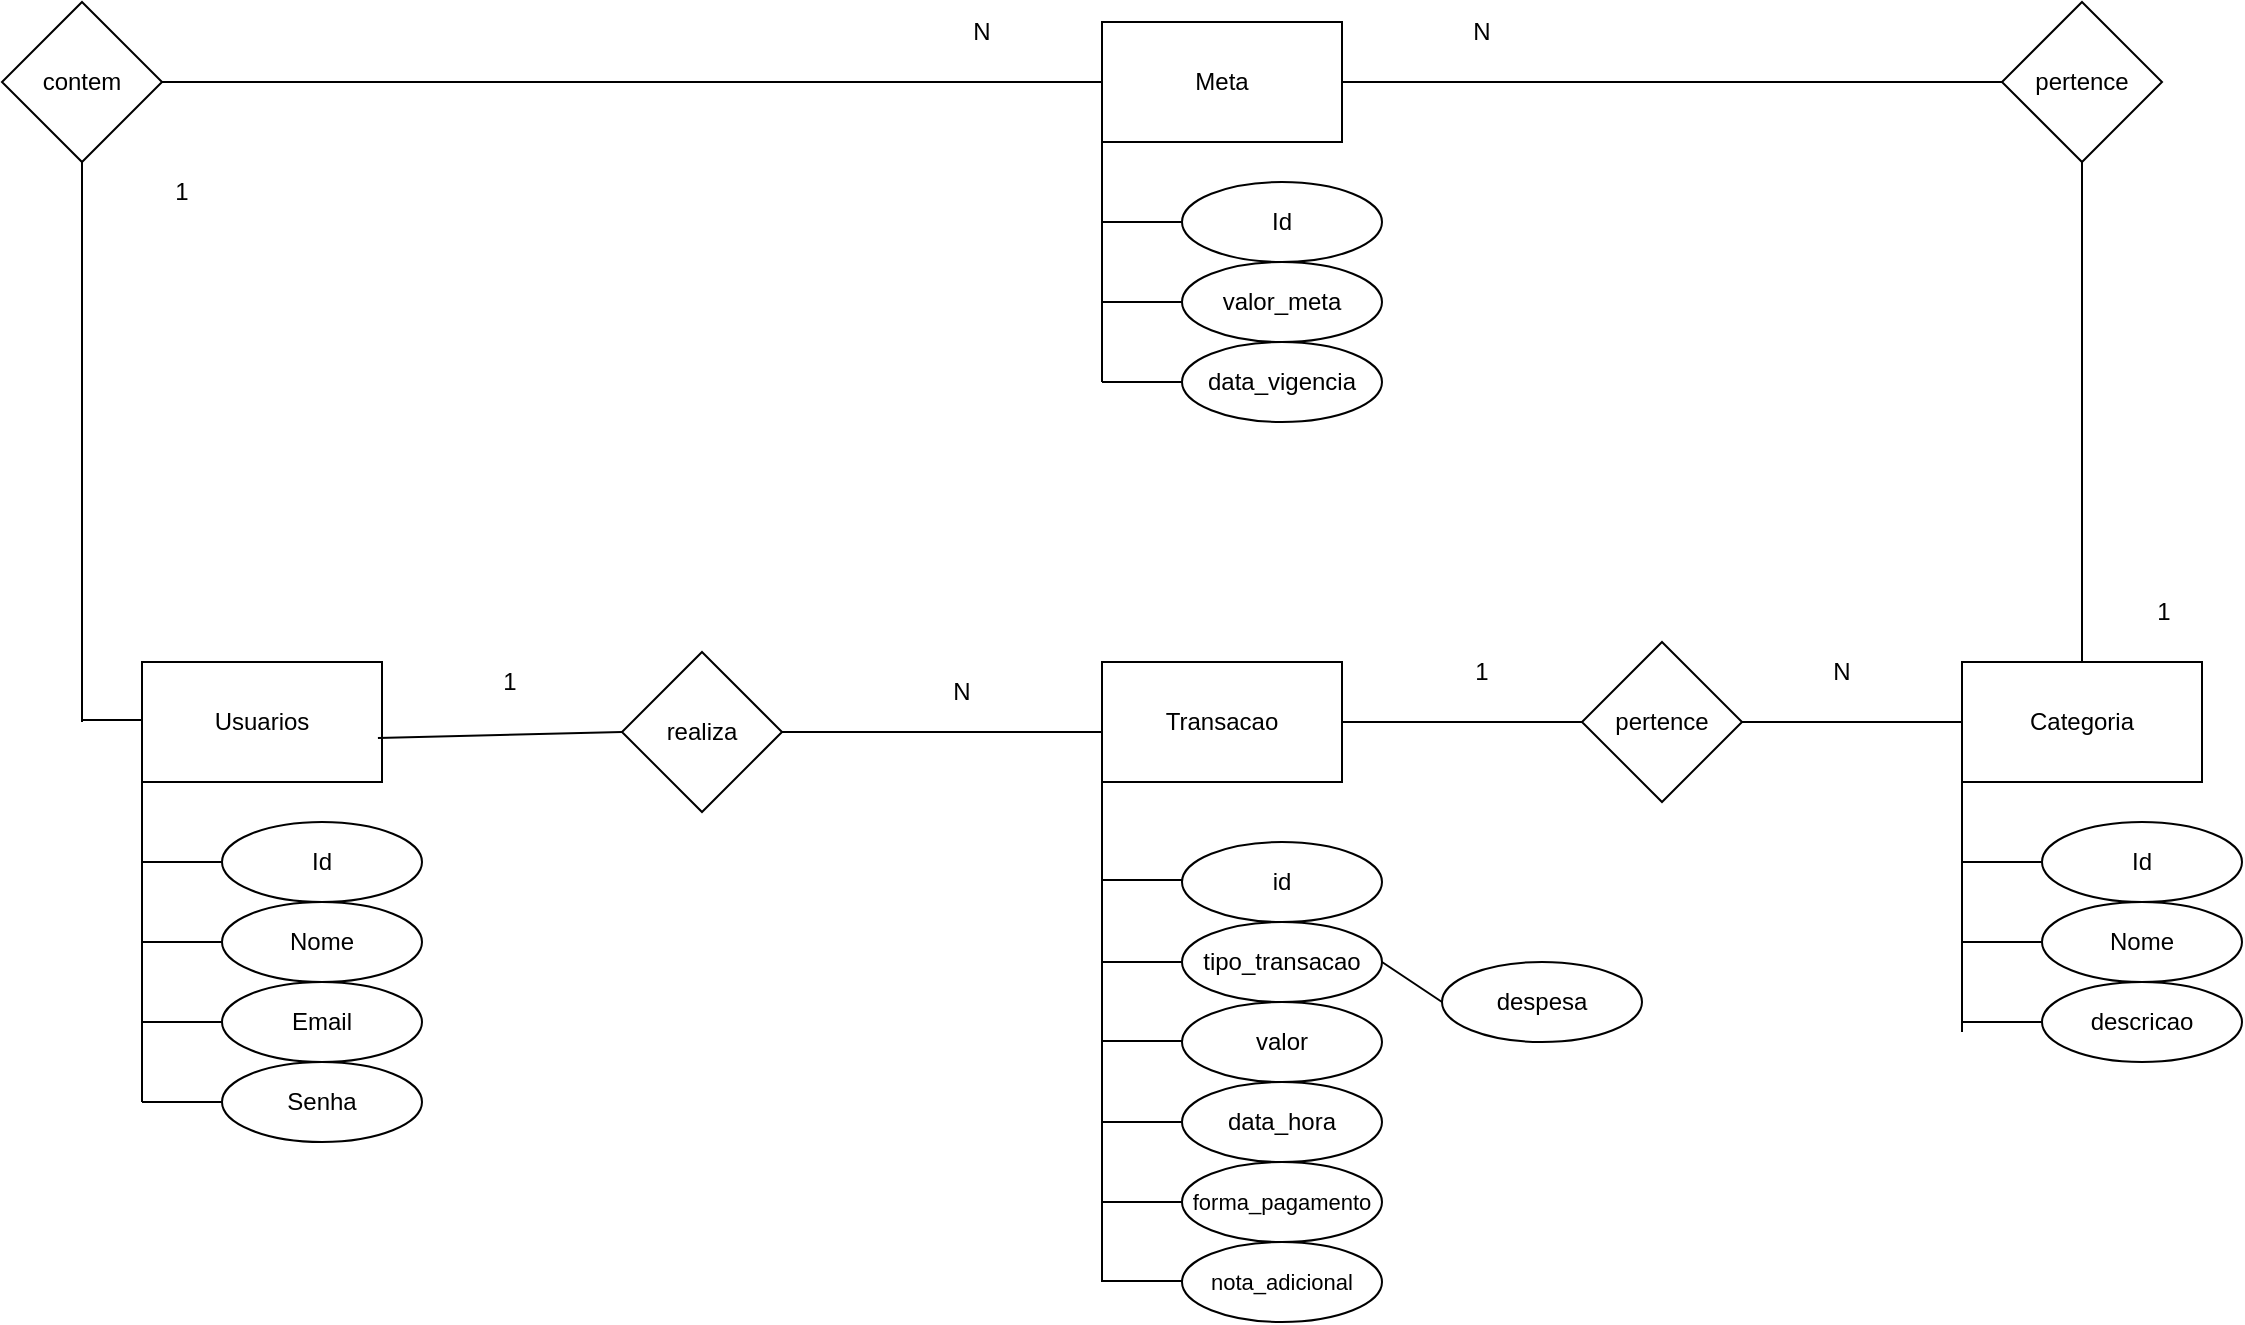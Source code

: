 <mxfile version="24.4.0" type="device">
  <diagram name="Página-1" id="egrFjmWI-UJNjW5RmXR0">
    <mxGraphModel dx="2074" dy="1907" grid="1" gridSize="10" guides="1" tooltips="1" connect="1" arrows="1" fold="1" page="1" pageScale="1" pageWidth="827" pageHeight="1169" math="0" shadow="0">
      <root>
        <mxCell id="0" />
        <mxCell id="1" parent="0" />
        <mxCell id="POeLBxjwD15rbcfgWVZ4-6" value="Usuarios" style="rounded=0;whiteSpace=wrap;html=1;" parent="1" vertex="1">
          <mxGeometry x="200" y="160" width="120" height="60" as="geometry" />
        </mxCell>
        <mxCell id="POeLBxjwD15rbcfgWVZ4-11" value="" style="endArrow=none;html=1;rounded=0;entryX=0;entryY=1;entryDx=0;entryDy=0;" parent="1" target="POeLBxjwD15rbcfgWVZ4-6" edge="1">
          <mxGeometry width="50" height="50" relative="1" as="geometry">
            <mxPoint x="200" y="380" as="sourcePoint" />
            <mxPoint x="410" y="280" as="targetPoint" />
          </mxGeometry>
        </mxCell>
        <mxCell id="POeLBxjwD15rbcfgWVZ4-13" value="" style="endArrow=none;html=1;rounded=0;" parent="1" edge="1">
          <mxGeometry width="50" height="50" relative="1" as="geometry">
            <mxPoint x="200" y="300" as="sourcePoint" />
            <mxPoint x="240" y="300" as="targetPoint" />
          </mxGeometry>
        </mxCell>
        <mxCell id="POeLBxjwD15rbcfgWVZ4-14" value="Nome" style="ellipse;whiteSpace=wrap;html=1;" parent="1" vertex="1">
          <mxGeometry x="240" y="280" width="100" height="40" as="geometry" />
        </mxCell>
        <mxCell id="POeLBxjwD15rbcfgWVZ4-15" value="" style="endArrow=none;html=1;rounded=0;" parent="1" edge="1">
          <mxGeometry width="50" height="50" relative="1" as="geometry">
            <mxPoint x="200" y="340" as="sourcePoint" />
            <mxPoint x="240" y="340" as="targetPoint" />
          </mxGeometry>
        </mxCell>
        <mxCell id="POeLBxjwD15rbcfgWVZ4-16" value="Email" style="ellipse;whiteSpace=wrap;html=1;" parent="1" vertex="1">
          <mxGeometry x="240" y="320" width="100" height="40" as="geometry" />
        </mxCell>
        <mxCell id="POeLBxjwD15rbcfgWVZ4-17" value="" style="endArrow=none;html=1;rounded=0;" parent="1" edge="1">
          <mxGeometry width="50" height="50" relative="1" as="geometry">
            <mxPoint x="200" y="380" as="sourcePoint" />
            <mxPoint x="240" y="380" as="targetPoint" />
          </mxGeometry>
        </mxCell>
        <mxCell id="POeLBxjwD15rbcfgWVZ4-18" value="Senha" style="ellipse;whiteSpace=wrap;html=1;" parent="1" vertex="1">
          <mxGeometry x="240" y="360" width="100" height="40" as="geometry" />
        </mxCell>
        <mxCell id="POeLBxjwD15rbcfgWVZ4-19" value="Transacao" style="rounded=0;whiteSpace=wrap;html=1;" parent="1" vertex="1">
          <mxGeometry x="680" y="160" width="120" height="60" as="geometry" />
        </mxCell>
        <mxCell id="POeLBxjwD15rbcfgWVZ4-20" value="" style="endArrow=none;html=1;rounded=0;entryX=0;entryY=1;entryDx=0;entryDy=0;" parent="1" target="POeLBxjwD15rbcfgWVZ4-19" edge="1">
          <mxGeometry width="50" height="50" relative="1" as="geometry">
            <mxPoint x="680" y="470" as="sourcePoint" />
            <mxPoint x="890" y="280" as="targetPoint" />
          </mxGeometry>
        </mxCell>
        <mxCell id="POeLBxjwD15rbcfgWVZ4-21" value="" style="endArrow=none;html=1;rounded=0;entryX=0;entryY=0.5;entryDx=0;entryDy=0;" parent="1" target="POeLBxjwD15rbcfgWVZ4-22" edge="1">
          <mxGeometry width="50" height="50" relative="1" as="geometry">
            <mxPoint x="680" y="310" as="sourcePoint" />
            <mxPoint x="720" y="350" as="targetPoint" />
          </mxGeometry>
        </mxCell>
        <mxCell id="POeLBxjwD15rbcfgWVZ4-22" value="tipo_transacao" style="ellipse;whiteSpace=wrap;html=1;" parent="1" vertex="1">
          <mxGeometry x="720" y="290" width="100" height="40" as="geometry" />
        </mxCell>
        <mxCell id="POeLBxjwD15rbcfgWVZ4-23" value="" style="endArrow=none;html=1;rounded=0;" parent="1" edge="1">
          <mxGeometry width="50" height="50" relative="1" as="geometry">
            <mxPoint x="680" y="390" as="sourcePoint" />
            <mxPoint x="720" y="390" as="targetPoint" />
          </mxGeometry>
        </mxCell>
        <mxCell id="POeLBxjwD15rbcfgWVZ4-24" value="valor" style="ellipse;whiteSpace=wrap;html=1;" parent="1" vertex="1">
          <mxGeometry x="720" y="330" width="100" height="40" as="geometry" />
        </mxCell>
        <mxCell id="POeLBxjwD15rbcfgWVZ4-25" value="" style="endArrow=none;html=1;rounded=0;" parent="1" edge="1">
          <mxGeometry width="50" height="50" relative="1" as="geometry">
            <mxPoint x="680" y="430" as="sourcePoint" />
            <mxPoint x="720" y="430" as="targetPoint" />
          </mxGeometry>
        </mxCell>
        <mxCell id="POeLBxjwD15rbcfgWVZ4-26" value="data_hora" style="ellipse;whiteSpace=wrap;html=1;" parent="1" vertex="1">
          <mxGeometry x="720" y="370" width="100" height="40" as="geometry" />
        </mxCell>
        <mxCell id="POeLBxjwD15rbcfgWVZ4-29" value="" style="endArrow=none;html=1;rounded=0;" parent="1" edge="1">
          <mxGeometry width="50" height="50" relative="1" as="geometry">
            <mxPoint x="200" y="260" as="sourcePoint" />
            <mxPoint x="240" y="260" as="targetPoint" />
          </mxGeometry>
        </mxCell>
        <mxCell id="POeLBxjwD15rbcfgWVZ4-30" value="Id" style="ellipse;whiteSpace=wrap;html=1;" parent="1" vertex="1">
          <mxGeometry x="240" y="240" width="100" height="40" as="geometry" />
        </mxCell>
        <mxCell id="POeLBxjwD15rbcfgWVZ4-31" value="id" style="ellipse;whiteSpace=wrap;html=1;" parent="1" vertex="1">
          <mxGeometry x="720" y="250" width="100" height="40" as="geometry" />
        </mxCell>
        <mxCell id="POeLBxjwD15rbcfgWVZ4-36" value="despesa" style="ellipse;whiteSpace=wrap;html=1;" parent="1" vertex="1">
          <mxGeometry x="850" y="310" width="100" height="40" as="geometry" />
        </mxCell>
        <mxCell id="POeLBxjwD15rbcfgWVZ4-37" value="" style="endArrow=none;html=1;rounded=0;entryX=0;entryY=0.5;entryDx=0;entryDy=0;" parent="1" target="POeLBxjwD15rbcfgWVZ4-36" edge="1">
          <mxGeometry width="50" height="50" relative="1" as="geometry">
            <mxPoint x="820" y="310" as="sourcePoint" />
            <mxPoint x="860" y="300" as="targetPoint" />
          </mxGeometry>
        </mxCell>
        <mxCell id="POeLBxjwD15rbcfgWVZ4-38" value="" style="endArrow=none;html=1;rounded=0;" parent="1" edge="1">
          <mxGeometry width="50" height="50" relative="1" as="geometry">
            <mxPoint x="680" y="269" as="sourcePoint" />
            <mxPoint x="720" y="269" as="targetPoint" />
          </mxGeometry>
        </mxCell>
        <mxCell id="POeLBxjwD15rbcfgWVZ4-39" value="&lt;font style=&quot;font-size: 11px;&quot;&gt;forma_pagamento&lt;/font&gt;" style="ellipse;whiteSpace=wrap;html=1;" parent="1" vertex="1">
          <mxGeometry x="720" y="410" width="100" height="40" as="geometry" />
        </mxCell>
        <mxCell id="POeLBxjwD15rbcfgWVZ4-40" value="&lt;span style=&quot;font-size: 11px;&quot;&gt;nota_adicional&lt;/span&gt;" style="ellipse;whiteSpace=wrap;html=1;" parent="1" vertex="1">
          <mxGeometry x="720" y="450" width="100" height="40" as="geometry" />
        </mxCell>
        <mxCell id="POeLBxjwD15rbcfgWVZ4-43" value="" style="endArrow=none;html=1;rounded=0;" parent="1" edge="1">
          <mxGeometry width="50" height="50" relative="1" as="geometry">
            <mxPoint x="680" y="469.5" as="sourcePoint" />
            <mxPoint x="720" y="469.5" as="targetPoint" />
          </mxGeometry>
        </mxCell>
        <mxCell id="POeLBxjwD15rbcfgWVZ4-46" value="Categoria" style="rounded=0;whiteSpace=wrap;html=1;" parent="1" vertex="1">
          <mxGeometry x="1110" y="160" width="120" height="60" as="geometry" />
        </mxCell>
        <mxCell id="POeLBxjwD15rbcfgWVZ4-47" value="" style="endArrow=none;html=1;rounded=0;entryX=0;entryY=1;entryDx=0;entryDy=0;" parent="1" target="POeLBxjwD15rbcfgWVZ4-46" edge="1">
          <mxGeometry width="50" height="50" relative="1" as="geometry">
            <mxPoint x="1110" y="345" as="sourcePoint" />
            <mxPoint x="1320" y="280" as="targetPoint" />
          </mxGeometry>
        </mxCell>
        <mxCell id="POeLBxjwD15rbcfgWVZ4-48" value="" style="endArrow=none;html=1;rounded=0;" parent="1" edge="1">
          <mxGeometry width="50" height="50" relative="1" as="geometry">
            <mxPoint x="1110" y="300" as="sourcePoint" />
            <mxPoint x="1150" y="300" as="targetPoint" />
          </mxGeometry>
        </mxCell>
        <mxCell id="POeLBxjwD15rbcfgWVZ4-49" value="Nome" style="ellipse;whiteSpace=wrap;html=1;" parent="1" vertex="1">
          <mxGeometry x="1150" y="280" width="100" height="40" as="geometry" />
        </mxCell>
        <mxCell id="POeLBxjwD15rbcfgWVZ4-50" value="" style="endArrow=none;html=1;rounded=0;" parent="1" edge="1">
          <mxGeometry width="50" height="50" relative="1" as="geometry">
            <mxPoint x="1110" y="340" as="sourcePoint" />
            <mxPoint x="1150" y="340" as="targetPoint" />
          </mxGeometry>
        </mxCell>
        <mxCell id="POeLBxjwD15rbcfgWVZ4-51" value="descricao" style="ellipse;whiteSpace=wrap;html=1;" parent="1" vertex="1">
          <mxGeometry x="1150" y="320" width="100" height="40" as="geometry" />
        </mxCell>
        <mxCell id="POeLBxjwD15rbcfgWVZ4-54" value="" style="endArrow=none;html=1;rounded=0;" parent="1" edge="1">
          <mxGeometry width="50" height="50" relative="1" as="geometry">
            <mxPoint x="1110" y="260" as="sourcePoint" />
            <mxPoint x="1150" y="260" as="targetPoint" />
          </mxGeometry>
        </mxCell>
        <mxCell id="POeLBxjwD15rbcfgWVZ4-55" value="Id" style="ellipse;whiteSpace=wrap;html=1;" parent="1" vertex="1">
          <mxGeometry x="1150" y="240" width="100" height="40" as="geometry" />
        </mxCell>
        <mxCell id="POeLBxjwD15rbcfgWVZ4-56" value="Meta" style="rounded=0;whiteSpace=wrap;html=1;" parent="1" vertex="1">
          <mxGeometry x="680" y="-160" width="120" height="60" as="geometry" />
        </mxCell>
        <mxCell id="POeLBxjwD15rbcfgWVZ4-57" value="" style="endArrow=none;html=1;rounded=0;entryX=0;entryY=1;entryDx=0;entryDy=0;" parent="1" target="POeLBxjwD15rbcfgWVZ4-56" edge="1">
          <mxGeometry width="50" height="50" relative="1" as="geometry">
            <mxPoint x="680" y="20" as="sourcePoint" />
            <mxPoint x="890" y="-40" as="targetPoint" />
          </mxGeometry>
        </mxCell>
        <mxCell id="POeLBxjwD15rbcfgWVZ4-58" value="" style="endArrow=none;html=1;rounded=0;" parent="1" edge="1">
          <mxGeometry width="50" height="50" relative="1" as="geometry">
            <mxPoint x="680" y="-20" as="sourcePoint" />
            <mxPoint x="720" y="-20" as="targetPoint" />
          </mxGeometry>
        </mxCell>
        <mxCell id="POeLBxjwD15rbcfgWVZ4-59" value="valor_meta" style="ellipse;whiteSpace=wrap;html=1;" parent="1" vertex="1">
          <mxGeometry x="720" y="-40" width="100" height="40" as="geometry" />
        </mxCell>
        <mxCell id="POeLBxjwD15rbcfgWVZ4-60" value="" style="endArrow=none;html=1;rounded=0;" parent="1" edge="1">
          <mxGeometry width="50" height="50" relative="1" as="geometry">
            <mxPoint x="680" y="20" as="sourcePoint" />
            <mxPoint x="720" y="20" as="targetPoint" />
          </mxGeometry>
        </mxCell>
        <mxCell id="POeLBxjwD15rbcfgWVZ4-61" value="data_vigencia" style="ellipse;whiteSpace=wrap;html=1;" parent="1" vertex="1">
          <mxGeometry x="720" width="100" height="40" as="geometry" />
        </mxCell>
        <mxCell id="POeLBxjwD15rbcfgWVZ4-62" value="" style="endArrow=none;html=1;rounded=0;" parent="1" edge="1">
          <mxGeometry width="50" height="50" relative="1" as="geometry">
            <mxPoint x="680" y="-60" as="sourcePoint" />
            <mxPoint x="720" y="-60" as="targetPoint" />
          </mxGeometry>
        </mxCell>
        <mxCell id="POeLBxjwD15rbcfgWVZ4-63" value="Id" style="ellipse;whiteSpace=wrap;html=1;" parent="1" vertex="1">
          <mxGeometry x="720" y="-80" width="100" height="40" as="geometry" />
        </mxCell>
        <mxCell id="POeLBxjwD15rbcfgWVZ4-64" value="realiza" style="rhombus;whiteSpace=wrap;html=1;" parent="1" vertex="1">
          <mxGeometry x="440" y="155" width="80" height="80" as="geometry" />
        </mxCell>
        <mxCell id="POeLBxjwD15rbcfgWVZ4-65" value="" style="endArrow=none;html=1;rounded=0;entryX=0;entryY=0.5;entryDx=0;entryDy=0;exitX=0.983;exitY=0.633;exitDx=0;exitDy=0;exitPerimeter=0;" parent="1" source="POeLBxjwD15rbcfgWVZ4-6" target="POeLBxjwD15rbcfgWVZ4-64" edge="1">
          <mxGeometry width="50" height="50" relative="1" as="geometry">
            <mxPoint x="320" y="195" as="sourcePoint" />
            <mxPoint x="370" y="145" as="targetPoint" />
          </mxGeometry>
        </mxCell>
        <mxCell id="POeLBxjwD15rbcfgWVZ4-66" value="" style="endArrow=none;html=1;rounded=0;exitX=1;exitY=0.5;exitDx=0;exitDy=0;" parent="1" source="POeLBxjwD15rbcfgWVZ4-64" edge="1">
          <mxGeometry width="50" height="50" relative="1" as="geometry">
            <mxPoint x="544" y="205" as="sourcePoint" />
            <mxPoint x="680" y="195" as="targetPoint" />
          </mxGeometry>
        </mxCell>
        <mxCell id="POeLBxjwD15rbcfgWVZ4-67" value="" style="endArrow=none;html=1;rounded=0;entryX=0;entryY=0.5;entryDx=0;entryDy=0;exitX=1;exitY=0.5;exitDx=0;exitDy=0;" parent="1" source="POeLBxjwD15rbcfgWVZ4-72" target="POeLBxjwD15rbcfgWVZ4-46" edge="1">
          <mxGeometry width="50" height="50" relative="1" as="geometry">
            <mxPoint x="1020" y="210" as="sourcePoint" />
            <mxPoint x="1070" y="160" as="targetPoint" />
          </mxGeometry>
        </mxCell>
        <mxCell id="POeLBxjwD15rbcfgWVZ4-69" value="1" style="text;html=1;align=center;verticalAlign=middle;whiteSpace=wrap;rounded=0;" parent="1" vertex="1">
          <mxGeometry x="354" y="155" width="60" height="30" as="geometry" />
        </mxCell>
        <mxCell id="POeLBxjwD15rbcfgWVZ4-70" value="N" style="text;html=1;align=center;verticalAlign=middle;whiteSpace=wrap;rounded=0;" parent="1" vertex="1">
          <mxGeometry x="580" y="160" width="60" height="30" as="geometry" />
        </mxCell>
        <mxCell id="POeLBxjwD15rbcfgWVZ4-72" value="pertence" style="rhombus;whiteSpace=wrap;html=1;" parent="1" vertex="1">
          <mxGeometry x="920" y="150" width="80" height="80" as="geometry" />
        </mxCell>
        <mxCell id="POeLBxjwD15rbcfgWVZ4-73" value="" style="endArrow=none;html=1;rounded=0;exitX=1;exitY=0.5;exitDx=0;exitDy=0;" parent="1" target="POeLBxjwD15rbcfgWVZ4-72" edge="1">
          <mxGeometry width="50" height="50" relative="1" as="geometry">
            <mxPoint x="800" y="190" as="sourcePoint" />
            <mxPoint x="900" y="200" as="targetPoint" />
          </mxGeometry>
        </mxCell>
        <mxCell id="POeLBxjwD15rbcfgWVZ4-75" value="1" style="text;html=1;align=center;verticalAlign=middle;whiteSpace=wrap;rounded=0;" parent="1" vertex="1">
          <mxGeometry x="840" y="150" width="60" height="30" as="geometry" />
        </mxCell>
        <mxCell id="POeLBxjwD15rbcfgWVZ4-76" value="N" style="text;html=1;align=center;verticalAlign=middle;whiteSpace=wrap;rounded=0;" parent="1" vertex="1">
          <mxGeometry x="1020" y="150" width="60" height="30" as="geometry" />
        </mxCell>
        <mxCell id="y9nDA7qnq3AyLQbDRmra-3" value="contem" style="rhombus;whiteSpace=wrap;html=1;" parent="1" vertex="1">
          <mxGeometry x="130" y="-170" width="80" height="80" as="geometry" />
        </mxCell>
        <mxCell id="y9nDA7qnq3AyLQbDRmra-4" value="" style="endArrow=none;html=1;rounded=0;entryX=0;entryY=0.5;entryDx=0;entryDy=0;" parent="1" edge="1">
          <mxGeometry width="50" height="50" relative="1" as="geometry">
            <mxPoint x="170" y="189" as="sourcePoint" />
            <mxPoint x="200" y="189" as="targetPoint" />
          </mxGeometry>
        </mxCell>
        <mxCell id="y9nDA7qnq3AyLQbDRmra-5" value="" style="endArrow=none;html=1;rounded=0;exitX=0.5;exitY=1;exitDx=0;exitDy=0;" parent="1" source="y9nDA7qnq3AyLQbDRmra-3" edge="1">
          <mxGeometry width="50" height="50" relative="1" as="geometry">
            <mxPoint x="90" y="-90" as="sourcePoint" />
            <mxPoint x="170" y="190" as="targetPoint" />
          </mxGeometry>
        </mxCell>
        <mxCell id="y9nDA7qnq3AyLQbDRmra-8" value="" style="endArrow=none;html=1;rounded=0;entryX=0;entryY=0.5;entryDx=0;entryDy=0;exitX=1;exitY=0.5;exitDx=0;exitDy=0;" parent="1" source="y9nDA7qnq3AyLQbDRmra-3" target="POeLBxjwD15rbcfgWVZ4-56" edge="1">
          <mxGeometry width="50" height="50" relative="1" as="geometry">
            <mxPoint x="267" y="-120" as="sourcePoint" />
            <mxPoint x="827" y="-120" as="targetPoint" />
          </mxGeometry>
        </mxCell>
        <mxCell id="y9nDA7qnq3AyLQbDRmra-9" value="1" style="text;html=1;align=center;verticalAlign=middle;whiteSpace=wrap;rounded=0;" parent="1" vertex="1">
          <mxGeometry x="190" y="-90" width="60" height="30" as="geometry" />
        </mxCell>
        <mxCell id="y9nDA7qnq3AyLQbDRmra-10" value="N" style="text;html=1;align=center;verticalAlign=middle;whiteSpace=wrap;rounded=0;" parent="1" vertex="1">
          <mxGeometry x="590" y="-170" width="60" height="30" as="geometry" />
        </mxCell>
        <mxCell id="y9nDA7qnq3AyLQbDRmra-12" value="pertence" style="rhombus;whiteSpace=wrap;html=1;" parent="1" vertex="1">
          <mxGeometry x="1130" y="-170" width="80" height="80" as="geometry" />
        </mxCell>
        <mxCell id="y9nDA7qnq3AyLQbDRmra-13" value="" style="endArrow=none;html=1;rounded=0;exitX=0.5;exitY=1;exitDx=0;exitDy=0;entryX=0.5;entryY=0;entryDx=0;entryDy=0;" parent="1" source="y9nDA7qnq3AyLQbDRmra-12" target="POeLBxjwD15rbcfgWVZ4-46" edge="1">
          <mxGeometry width="50" height="50" relative="1" as="geometry">
            <mxPoint x="1170" y="-80" as="sourcePoint" />
            <mxPoint x="1170" y="150" as="targetPoint" />
          </mxGeometry>
        </mxCell>
        <mxCell id="y9nDA7qnq3AyLQbDRmra-14" value="" style="endArrow=none;html=1;rounded=0;entryX=0;entryY=0.5;entryDx=0;entryDy=0;exitX=1;exitY=0.5;exitDx=0;exitDy=0;" parent="1" source="POeLBxjwD15rbcfgWVZ4-56" target="y9nDA7qnq3AyLQbDRmra-12" edge="1">
          <mxGeometry width="50" height="50" relative="1" as="geometry">
            <mxPoint x="810" y="-165" as="sourcePoint" />
            <mxPoint x="1130" y="-155" as="targetPoint" />
          </mxGeometry>
        </mxCell>
        <mxCell id="y9nDA7qnq3AyLQbDRmra-15" value="N" style="text;html=1;align=center;verticalAlign=middle;whiteSpace=wrap;rounded=0;" parent="1" vertex="1">
          <mxGeometry x="840" y="-170" width="60" height="30" as="geometry" />
        </mxCell>
        <mxCell id="y9nDA7qnq3AyLQbDRmra-16" value="1" style="text;html=1;align=center;verticalAlign=middle;whiteSpace=wrap;rounded=0;" parent="1" vertex="1">
          <mxGeometry x="1181" y="120" width="60" height="30" as="geometry" />
        </mxCell>
        <mxCell id="RNryOsnyZVTiAPKEQ07W-1" value="" style="endArrow=none;html=1;rounded=0;entryX=0;entryY=0.5;entryDx=0;entryDy=0;" parent="1" edge="1">
          <mxGeometry width="50" height="50" relative="1" as="geometry">
            <mxPoint x="680" y="349.5" as="sourcePoint" />
            <mxPoint x="720" y="349.5" as="targetPoint" />
          </mxGeometry>
        </mxCell>
      </root>
    </mxGraphModel>
  </diagram>
</mxfile>
